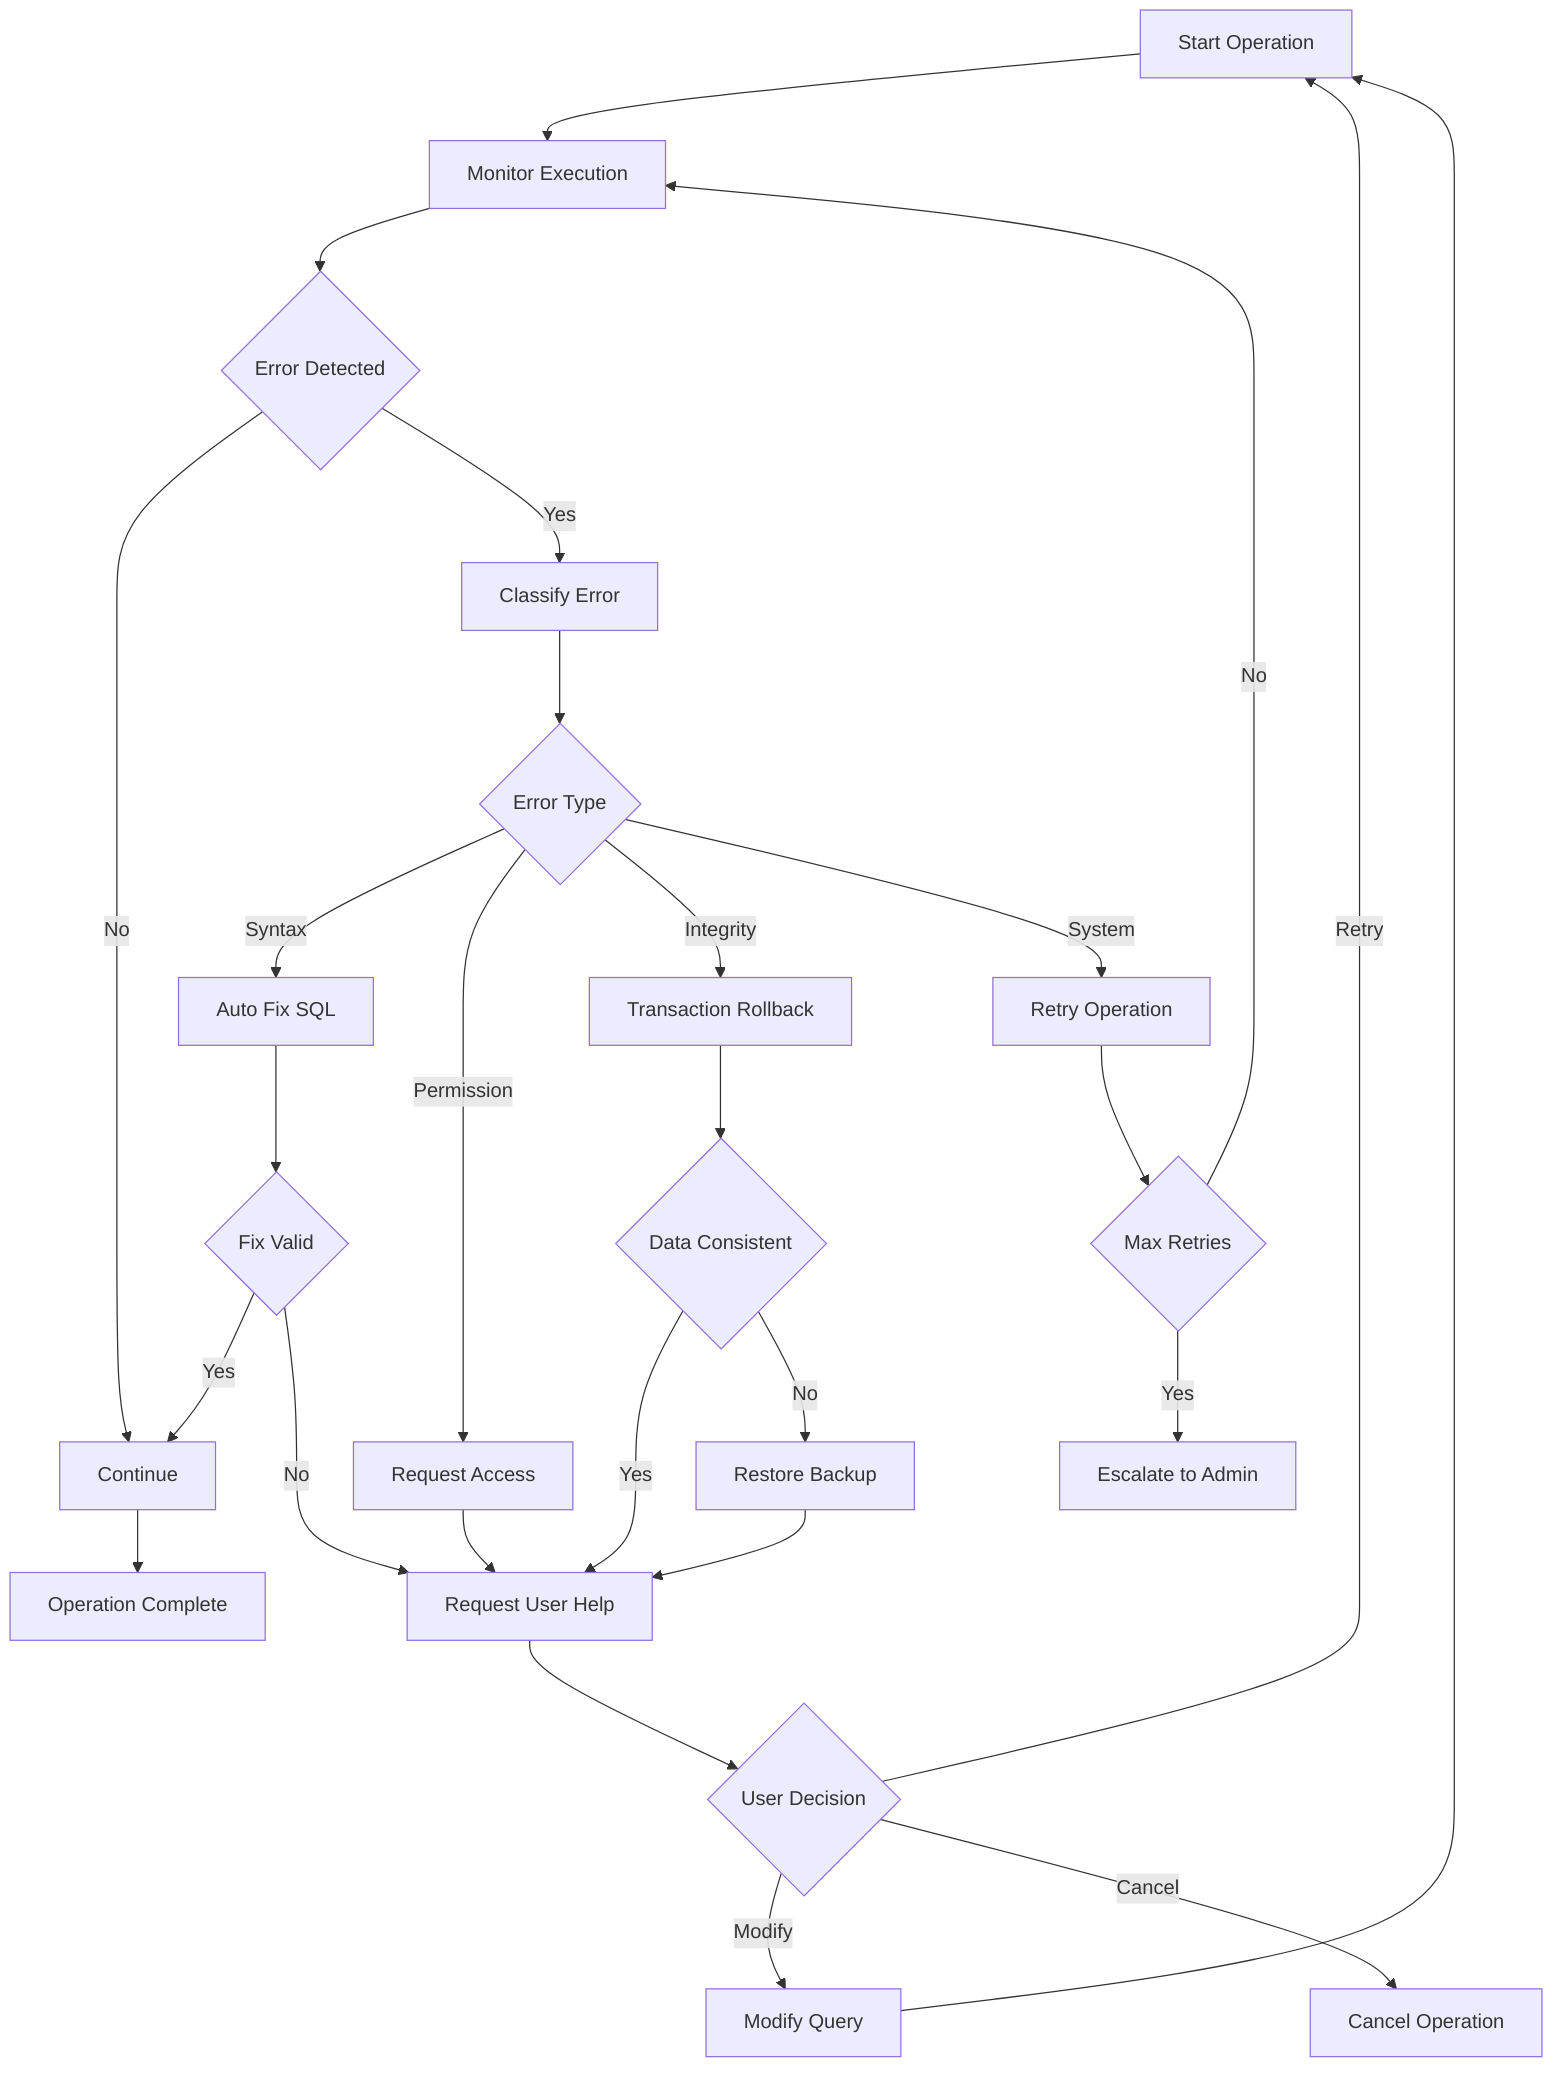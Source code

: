 flowchart TD
    A[Start Operation] --> B[Monitor Execution]
    
    B --> C{Error Detected}
    C -->|No| D[Continue]
    C -->|Yes| E[Classify Error]
    
    E --> F{Error Type}
    F -->|Syntax| G[Auto Fix SQL]
    F -->|Permission| H[Request Access]
    F -->|Integrity| I[Transaction Rollback]
    F -->|System| J[Retry Operation]
    
    G --> K{Fix Valid}
    K -->|Yes| D
    K -->|No| L[Request User Help]
    
    H --> L
    
    I --> M{Data Consistent}
    M -->|Yes| L
    M -->|No| N[Restore Backup]
    
    J --> O{Max Retries}
    O -->|No| B
    O -->|Yes| P[Escalate to Admin]
    
    N --> L
    L --> Q{User Decision}
    Q -->|Retry| A
    Q -->|Modify| R[Modify Query]
    Q -->|Cancel| S[Cancel Operation]
    
    R --> A
    D --> T[Operation Complete]